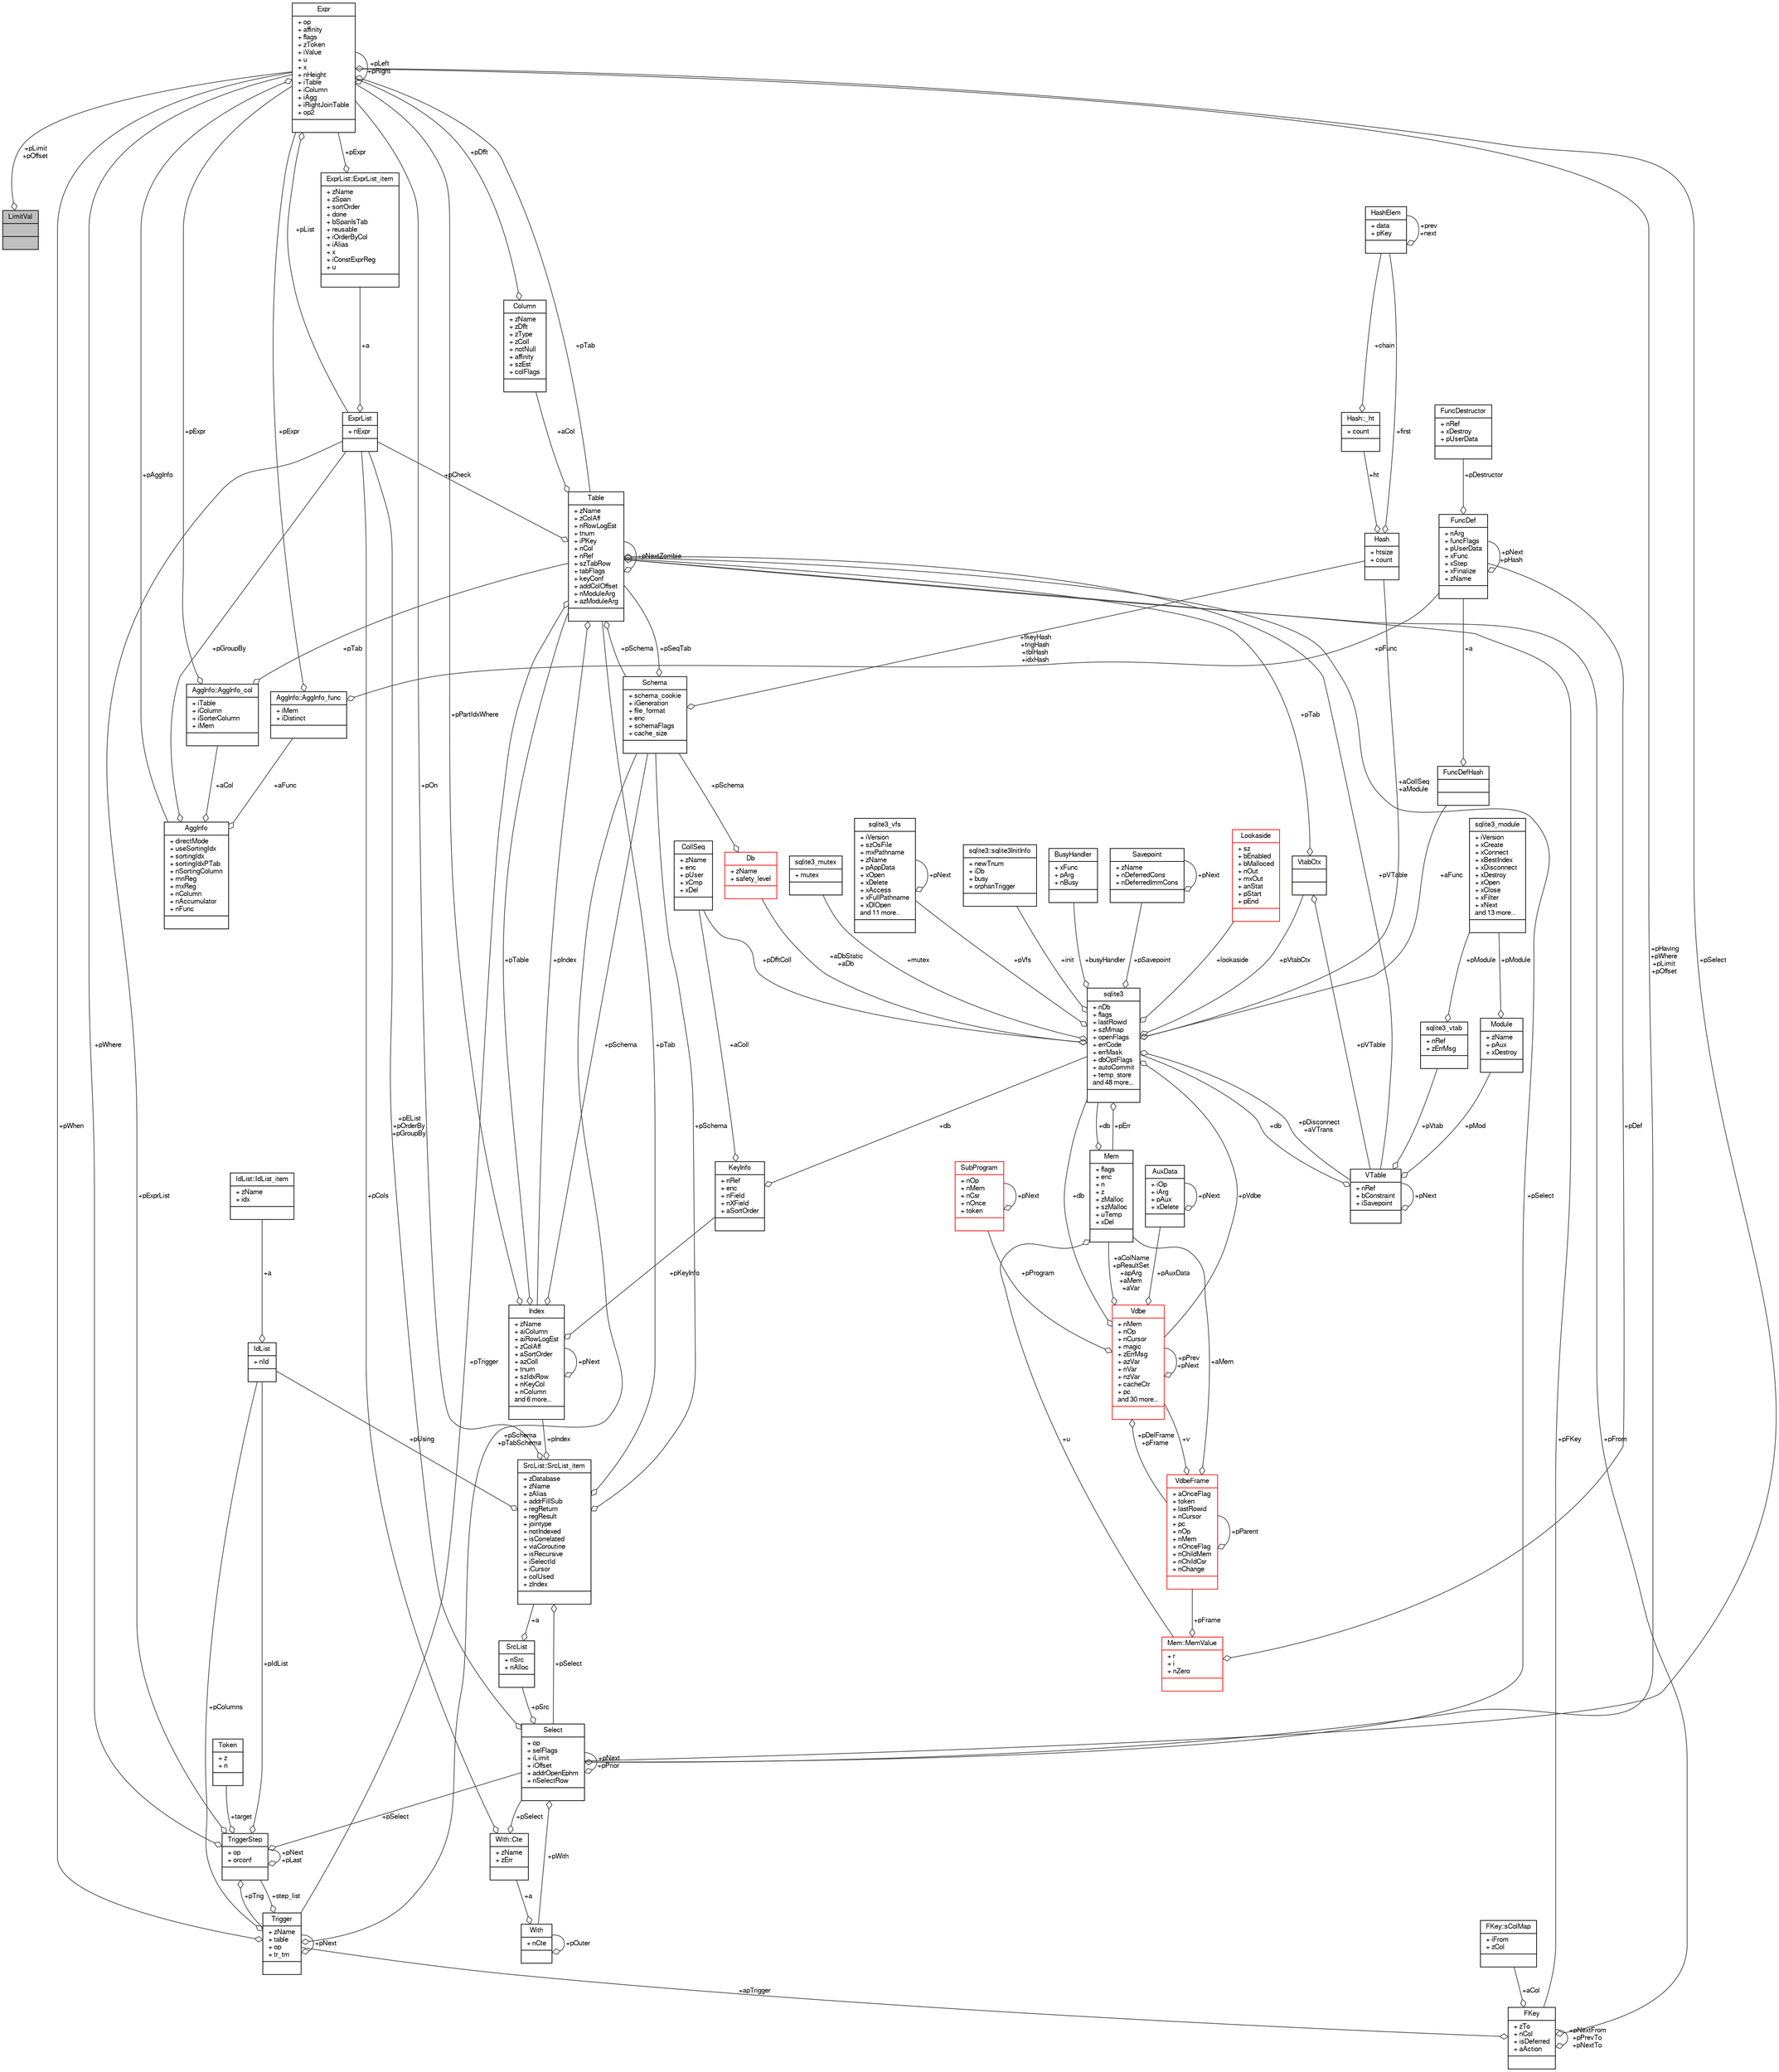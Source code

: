 digraph "LimitVal"
{
  edge [fontname="FreeSans",fontsize="10",labelfontname="FreeSans",labelfontsize="10"];
  node [fontname="FreeSans",fontsize="10",shape=record];
  Node1 [label="{LimitVal\n||}",height=0.2,width=0.4,color="black", fillcolor="grey75", style="filled", fontcolor="black"];
  Node2 -> Node1 [color="grey25",fontsize="10",style="solid",label=" +pLimit\n+pOffset" ,arrowhead="odiamond",fontname="FreeSans"];
  Node2 [label="{Expr\n|+ op\l+ affinity\l+ flags\l+ zToken\l+ iValue\l+ u\l+ x\l+ nHeight\l+ iTable\l+ iColumn\l+ iAgg\l+ iRightJoinTable\l+ op2\l|}",height=0.2,width=0.4,color="black", fillcolor="white", style="filled",URL="$structExpr.html"];
  Node3 -> Node2 [color="grey25",fontsize="10",style="solid",label=" +pAggInfo" ,arrowhead="odiamond",fontname="FreeSans"];
  Node3 [label="{AggInfo\n|+ directMode\l+ useSortingIdx\l+ sortingIdx\l+ sortingIdxPTab\l+ nSortingColumn\l+ mnReg\l+ mxReg\l+ nColumn\l+ nAccumulator\l+ nFunc\l|}",height=0.2,width=0.4,color="black", fillcolor="white", style="filled",URL="$structAggInfo.html"];
  Node4 -> Node3 [color="grey25",fontsize="10",style="solid",label=" +aCol" ,arrowhead="odiamond",fontname="FreeSans"];
  Node4 [label="{AggInfo::AggInfo_col\n|+ iTable\l+ iColumn\l+ iSorterColumn\l+ iMem\l|}",height=0.2,width=0.4,color="black", fillcolor="white", style="filled",URL="$structAggInfo_1_1AggInfo__col.html"];
  Node2 -> Node4 [color="grey25",fontsize="10",style="solid",label=" +pExpr" ,arrowhead="odiamond",fontname="FreeSans"];
  Node5 -> Node4 [color="grey25",fontsize="10",style="solid",label=" +pTab" ,arrowhead="odiamond",fontname="FreeSans"];
  Node5 [label="{Table\n|+ zName\l+ zColAff\l+ nRowLogEst\l+ tnum\l+ iPKey\l+ nCol\l+ nRef\l+ szTabRow\l+ tabFlags\l+ keyConf\l+ addColOffset\l+ nModuleArg\l+ azModuleArg\l|}",height=0.2,width=0.4,color="black", fillcolor="white", style="filled",URL="$structTable.html"];
  Node6 -> Node5 [color="grey25",fontsize="10",style="solid",label=" +pSchema" ,arrowhead="odiamond",fontname="FreeSans"];
  Node6 [label="{Schema\n|+ schema_cookie\l+ iGeneration\l+ file_format\l+ enc\l+ schemaFlags\l+ cache_size\l|}",height=0.2,width=0.4,color="black", fillcolor="white", style="filled",URL="$structSchema.html"];
  Node5 -> Node6 [color="grey25",fontsize="10",style="solid",label=" +pSeqTab" ,arrowhead="odiamond",fontname="FreeSans"];
  Node7 -> Node6 [color="grey25",fontsize="10",style="solid",label=" +fkeyHash\n+trigHash\n+tblHash\n+idxHash" ,arrowhead="odiamond",fontname="FreeSans"];
  Node7 [label="{Hash\n|+ htsize\l+ count\l|}",height=0.2,width=0.4,color="black", fillcolor="white", style="filled",URL="$structHash.html"];
  Node8 -> Node7 [color="grey25",fontsize="10",style="solid",label=" +ht" ,arrowhead="odiamond",fontname="FreeSans"];
  Node8 [label="{Hash::_ht\n|+ count\l|}",height=0.2,width=0.4,color="black", fillcolor="white", style="filled",URL="$structHash_1_1__ht.html"];
  Node9 -> Node8 [color="grey25",fontsize="10",style="solid",label=" +chain" ,arrowhead="odiamond",fontname="FreeSans"];
  Node9 [label="{HashElem\n|+ data\l+ pKey\l|}",height=0.2,width=0.4,color="black", fillcolor="white", style="filled",URL="$structHashElem.html"];
  Node9 -> Node9 [color="grey25",fontsize="10",style="solid",label=" +prev\n+next" ,arrowhead="odiamond",fontname="FreeSans"];
  Node9 -> Node7 [color="grey25",fontsize="10",style="solid",label=" +first" ,arrowhead="odiamond",fontname="FreeSans"];
  Node10 -> Node5 [color="grey25",fontsize="10",style="solid",label=" +aCol" ,arrowhead="odiamond",fontname="FreeSans"];
  Node10 [label="{Column\n|+ zName\l+ zDflt\l+ zType\l+ zColl\l+ notNull\l+ affinity\l+ szEst\l+ colFlags\l|}",height=0.2,width=0.4,color="black", fillcolor="white", style="filled",URL="$structColumn.html"];
  Node2 -> Node10 [color="grey25",fontsize="10",style="solid",label=" +pDflt" ,arrowhead="odiamond",fontname="FreeSans"];
  Node11 -> Node5 [color="grey25",fontsize="10",style="solid",label=" +pFKey" ,arrowhead="odiamond",fontname="FreeSans"];
  Node11 [label="{FKey\n|+ zTo\l+ nCol\l+ isDeferred\l+ aAction\l|}",height=0.2,width=0.4,color="black", fillcolor="white", style="filled",URL="$structFKey.html"];
  Node12 -> Node11 [color="grey25",fontsize="10",style="solid",label=" +aCol" ,arrowhead="odiamond",fontname="FreeSans"];
  Node12 [label="{FKey::sColMap\n|+ iFrom\l+ zCol\l|}",height=0.2,width=0.4,color="black", fillcolor="white", style="filled",URL="$structFKey_1_1sColMap.html"];
  Node11 -> Node11 [color="grey25",fontsize="10",style="solid",label=" +pNextFrom\n+pPrevTo\n+pNextTo" ,arrowhead="odiamond",fontname="FreeSans"];
  Node5 -> Node11 [color="grey25",fontsize="10",style="solid",label=" +pFrom" ,arrowhead="odiamond",fontname="FreeSans"];
  Node13 -> Node11 [color="grey25",fontsize="10",style="solid",label=" +apTrigger" ,arrowhead="odiamond",fontname="FreeSans"];
  Node13 [label="{Trigger\n|+ zName\l+ table\l+ op\l+ tr_tm\l|}",height=0.2,width=0.4,color="black", fillcolor="white", style="filled",URL="$structTrigger.html"];
  Node14 -> Node13 [color="grey25",fontsize="10",style="solid",label=" +step_list" ,arrowhead="odiamond",fontname="FreeSans"];
  Node14 [label="{TriggerStep\n|+ op\l+ orconf\l|}",height=0.2,width=0.4,color="black", fillcolor="white", style="filled",URL="$structTriggerStep.html"];
  Node14 -> Node14 [color="grey25",fontsize="10",style="solid",label=" +pNext\n+pLast" ,arrowhead="odiamond",fontname="FreeSans"];
  Node2 -> Node14 [color="grey25",fontsize="10",style="solid",label=" +pWhere" ,arrowhead="odiamond",fontname="FreeSans"];
  Node15 -> Node14 [color="grey25",fontsize="10",style="solid",label=" +target" ,arrowhead="odiamond",fontname="FreeSans"];
  Node15 [label="{Token\n|+ z\l+ n\l|}",height=0.2,width=0.4,color="black", fillcolor="white", style="filled",URL="$structToken.html"];
  Node16 -> Node14 [color="grey25",fontsize="10",style="solid",label=" +pIdList" ,arrowhead="odiamond",fontname="FreeSans"];
  Node16 [label="{IdList\n|+ nId\l|}",height=0.2,width=0.4,color="black", fillcolor="white", style="filled",URL="$structIdList.html"];
  Node17 -> Node16 [color="grey25",fontsize="10",style="solid",label=" +a" ,arrowhead="odiamond",fontname="FreeSans"];
  Node17 [label="{IdList::IdList_item\n|+ zName\l+ idx\l|}",height=0.2,width=0.4,color="black", fillcolor="white", style="filled",URL="$structIdList_1_1IdList__item.html"];
  Node18 -> Node14 [color="grey25",fontsize="10",style="solid",label=" +pSelect" ,arrowhead="odiamond",fontname="FreeSans"];
  Node18 [label="{Select\n|+ op\l+ selFlags\l+ iLimit\l+ iOffset\l+ addrOpenEphm\l+ nSelectRow\l|}",height=0.2,width=0.4,color="black", fillcolor="white", style="filled",URL="$structSelect.html"];
  Node2 -> Node18 [color="grey25",fontsize="10",style="solid",label=" +pHaving\n+pWhere\n+pLimit\n+pOffset" ,arrowhead="odiamond",fontname="FreeSans"];
  Node19 -> Node18 [color="grey25",fontsize="10",style="solid",label=" +pWith" ,arrowhead="odiamond",fontname="FreeSans"];
  Node19 [label="{With\n|+ nCte\l|}",height=0.2,width=0.4,color="black", fillcolor="white", style="filled",URL="$structWith.html"];
  Node20 -> Node19 [color="grey25",fontsize="10",style="solid",label=" +a" ,arrowhead="odiamond",fontname="FreeSans"];
  Node20 [label="{With::Cte\n|+ zName\l+ zErr\l|}",height=0.2,width=0.4,color="black", fillcolor="white", style="filled",URL="$structWith_1_1Cte.html"];
  Node18 -> Node20 [color="grey25",fontsize="10",style="solid",label=" +pSelect" ,arrowhead="odiamond",fontname="FreeSans"];
  Node21 -> Node20 [color="grey25",fontsize="10",style="solid",label=" +pCols" ,arrowhead="odiamond",fontname="FreeSans"];
  Node21 [label="{ExprList\n|+ nExpr\l|}",height=0.2,width=0.4,color="black", fillcolor="white", style="filled",URL="$structExprList.html"];
  Node22 -> Node21 [color="grey25",fontsize="10",style="solid",label=" +a" ,arrowhead="odiamond",fontname="FreeSans"];
  Node22 [label="{ExprList::ExprList_item\n|+ zName\l+ zSpan\l+ sortOrder\l+ done\l+ bSpanIsTab\l+ reusable\l+ iOrderByCol\l+ iAlias\l+ x\l+ iConstExprReg\l+ u\l|}",height=0.2,width=0.4,color="black", fillcolor="white", style="filled",URL="$structExprList_1_1ExprList__item.html"];
  Node2 -> Node22 [color="grey25",fontsize="10",style="solid",label=" +pExpr" ,arrowhead="odiamond",fontname="FreeSans"];
  Node19 -> Node19 [color="grey25",fontsize="10",style="solid",label=" +pOuter" ,arrowhead="odiamond",fontname="FreeSans"];
  Node18 -> Node18 [color="grey25",fontsize="10",style="solid",label=" +pNext\n+pPrior" ,arrowhead="odiamond",fontname="FreeSans"];
  Node23 -> Node18 [color="grey25",fontsize="10",style="solid",label=" +pSrc" ,arrowhead="odiamond",fontname="FreeSans"];
  Node23 [label="{SrcList\n|+ nSrc\l+ nAlloc\l|}",height=0.2,width=0.4,color="black", fillcolor="white", style="filled",URL="$structSrcList.html"];
  Node24 -> Node23 [color="grey25",fontsize="10",style="solid",label=" +a" ,arrowhead="odiamond",fontname="FreeSans"];
  Node24 [label="{SrcList::SrcList_item\n|+ zDatabase\l+ zName\l+ zAlias\l+ addrFillSub\l+ regReturn\l+ regResult\l+ jointype\l+ notIndexed\l+ isCorrelated\l+ viaCoroutine\l+ isRecursive\l+ iSelectId\l+ iCursor\l+ colUsed\l+ zIndex\l|}",height=0.2,width=0.4,color="black", fillcolor="white", style="filled",URL="$structSrcList_1_1SrcList__item.html"];
  Node6 -> Node24 [color="grey25",fontsize="10",style="solid",label=" +pSchema" ,arrowhead="odiamond",fontname="FreeSans"];
  Node2 -> Node24 [color="grey25",fontsize="10",style="solid",label=" +pOn" ,arrowhead="odiamond",fontname="FreeSans"];
  Node16 -> Node24 [color="grey25",fontsize="10",style="solid",label=" +pUsing" ,arrowhead="odiamond",fontname="FreeSans"];
  Node5 -> Node24 [color="grey25",fontsize="10",style="solid",label=" +pTab" ,arrowhead="odiamond",fontname="FreeSans"];
  Node18 -> Node24 [color="grey25",fontsize="10",style="solid",label=" +pSelect" ,arrowhead="odiamond",fontname="FreeSans"];
  Node25 -> Node24 [color="grey25",fontsize="10",style="solid",label=" +pIndex" ,arrowhead="odiamond",fontname="FreeSans"];
  Node25 [label="{Index\n|+ zName\l+ aiColumn\l+ aiRowLogEst\l+ zColAff\l+ aSortOrder\l+ azColl\l+ tnum\l+ szIdxRow\l+ nKeyCol\l+ nColumn\land 6 more...\l|}",height=0.2,width=0.4,color="black", fillcolor="white", style="filled",URL="$structIndex.html"];
  Node6 -> Node25 [color="grey25",fontsize="10",style="solid",label=" +pSchema" ,arrowhead="odiamond",fontname="FreeSans"];
  Node2 -> Node25 [color="grey25",fontsize="10",style="solid",label=" +pPartIdxWhere" ,arrowhead="odiamond",fontname="FreeSans"];
  Node5 -> Node25 [color="grey25",fontsize="10",style="solid",label=" +pTable" ,arrowhead="odiamond",fontname="FreeSans"];
  Node26 -> Node25 [color="grey25",fontsize="10",style="solid",label=" +pKeyInfo" ,arrowhead="odiamond",fontname="FreeSans"];
  Node26 [label="{KeyInfo\n|+ nRef\l+ enc\l+ nField\l+ nXField\l+ aSortOrder\l|}",height=0.2,width=0.4,color="black", fillcolor="white", style="filled",URL="$structKeyInfo.html"];
  Node27 -> Node26 [color="grey25",fontsize="10",style="solid",label=" +db" ,arrowhead="odiamond",fontname="FreeSans"];
  Node27 [label="{sqlite3\n|+ nDb\l+ flags\l+ lastRowid\l+ szMmap\l+ openFlags\l+ errCode\l+ errMask\l+ dbOptFlags\l+ autoCommit\l+ temp_store\land 48 more...\l|}",height=0.2,width=0.4,color="black", fillcolor="white", style="filled",URL="$structsqlite3.html"];
  Node28 -> Node27 [color="grey25",fontsize="10",style="solid",label=" +pErr" ,arrowhead="odiamond",fontname="FreeSans"];
  Node28 [label="{Mem\n|+ flags\l+ enc\l+ n\l+ z\l+ zMalloc\l+ szMalloc\l+ uTemp\l+ xDel\l|}",height=0.2,width=0.4,color="black", fillcolor="white", style="filled",URL="$structMem.html"];
  Node29 -> Node28 [color="grey25",fontsize="10",style="solid",label=" +u" ,arrowhead="odiamond",fontname="FreeSans"];
  Node29 [label="{Mem::MemValue\n|+ r\l+ i\l+ nZero\l|}",height=0.2,width=0.4,color="red", fillcolor="white", style="filled",URL="$unionMem_1_1MemValue.html"];
  Node30 -> Node29 [color="grey25",fontsize="10",style="solid",label=" +pFrame" ,arrowhead="odiamond",fontname="FreeSans"];
  Node30 [label="{VdbeFrame\n|+ aOnceFlag\l+ token\l+ lastRowid\l+ nCursor\l+ pc\l+ nOp\l+ nMem\l+ nOnceFlag\l+ nChildMem\l+ nChildCsr\l+ nChange\l|}",height=0.2,width=0.4,color="red", fillcolor="white", style="filled",URL="$structVdbeFrame.html"];
  Node28 -> Node30 [color="grey25",fontsize="10",style="solid",label=" +aMem" ,arrowhead="odiamond",fontname="FreeSans"];
  Node31 -> Node30 [color="grey25",fontsize="10",style="solid",label=" +v" ,arrowhead="odiamond",fontname="FreeSans"];
  Node31 [label="{Vdbe\n|+ nMem\l+ nOp\l+ nCursor\l+ magic\l+ zErrMsg\l+ azVar\l+ nVar\l+ nzVar\l+ cacheCtr\l+ pc\land 30 more...\l|}",height=0.2,width=0.4,color="red", fillcolor="white", style="filled",URL="$structVdbe.html"];
  Node31 -> Node31 [color="grey25",fontsize="10",style="solid",label=" +pPrev\n+pNext" ,arrowhead="odiamond",fontname="FreeSans"];
  Node28 -> Node31 [color="grey25",fontsize="10",style="solid",label=" +aColName\n+pResultSet\n+apArg\n+aMem\n+aVar" ,arrowhead="odiamond",fontname="FreeSans"];
  Node27 -> Node31 [color="grey25",fontsize="10",style="solid",label=" +db" ,arrowhead="odiamond",fontname="FreeSans"];
  Node30 -> Node31 [color="grey25",fontsize="10",style="solid",label=" +pDelFrame\n+pFrame" ,arrowhead="odiamond",fontname="FreeSans"];
  Node32 -> Node31 [color="grey25",fontsize="10",style="solid",label=" +pAuxData" ,arrowhead="odiamond",fontname="FreeSans"];
  Node32 [label="{AuxData\n|+ iOp\l+ iArg\l+ pAux\l+ xDelete\l|}",height=0.2,width=0.4,color="black", fillcolor="white", style="filled",URL="$structAuxData.html"];
  Node32 -> Node32 [color="grey25",fontsize="10",style="solid",label=" +pNext" ,arrowhead="odiamond",fontname="FreeSans"];
  Node33 -> Node31 [color="grey25",fontsize="10",style="solid",label=" +pProgram" ,arrowhead="odiamond",fontname="FreeSans"];
  Node33 [label="{SubProgram\n|+ nOp\l+ nMem\l+ nCsr\l+ nOnce\l+ token\l|}",height=0.2,width=0.4,color="red", fillcolor="white", style="filled",URL="$structSubProgram.html"];
  Node33 -> Node33 [color="grey25",fontsize="10",style="solid",label=" +pNext" ,arrowhead="odiamond",fontname="FreeSans"];
  Node30 -> Node30 [color="grey25",fontsize="10",style="solid",label=" +pParent" ,arrowhead="odiamond",fontname="FreeSans"];
  Node40 -> Node29 [color="grey25",fontsize="10",style="solid",label=" +pDef" ,arrowhead="odiamond",fontname="FreeSans"];
  Node40 [label="{FuncDef\n|+ nArg\l+ funcFlags\l+ pUserData\l+ xFunc\l+ xStep\l+ xFinalize\l+ zName\l|}",height=0.2,width=0.4,color="black", fillcolor="white", style="filled",URL="$structFuncDef.html"];
  Node41 -> Node40 [color="grey25",fontsize="10",style="solid",label=" +pDestructor" ,arrowhead="odiamond",fontname="FreeSans"];
  Node41 [label="{FuncDestructor\n|+ nRef\l+ xDestroy\l+ pUserData\l|}",height=0.2,width=0.4,color="black", fillcolor="white", style="filled",URL="$structFuncDestructor.html"];
  Node40 -> Node40 [color="grey25",fontsize="10",style="solid",label=" +pNext\n+pHash" ,arrowhead="odiamond",fontname="FreeSans"];
  Node27 -> Node28 [color="grey25",fontsize="10",style="solid",label=" +db" ,arrowhead="odiamond",fontname="FreeSans"];
  Node31 -> Node27 [color="grey25",fontsize="10",style="solid",label=" +pVdbe" ,arrowhead="odiamond",fontname="FreeSans"];
  Node81 -> Node27 [color="grey25",fontsize="10",style="solid",label=" +pSavepoint" ,arrowhead="odiamond",fontname="FreeSans"];
  Node81 [label="{Savepoint\n|+ zName\l+ nDeferredCons\l+ nDeferredImmCons\l|}",height=0.2,width=0.4,color="black", fillcolor="white", style="filled",URL="$structSavepoint.html"];
  Node81 -> Node81 [color="grey25",fontsize="10",style="solid",label=" +pNext" ,arrowhead="odiamond",fontname="FreeSans"];
  Node82 -> Node27 [color="grey25",fontsize="10",style="solid",label=" +aFunc" ,arrowhead="odiamond",fontname="FreeSans"];
  Node82 [label="{FuncDefHash\n||}",height=0.2,width=0.4,color="black", fillcolor="white", style="filled",URL="$structFuncDefHash.html"];
  Node40 -> Node82 [color="grey25",fontsize="10",style="solid",label=" +a" ,arrowhead="odiamond",fontname="FreeSans"];
  Node83 -> Node27 [color="grey25",fontsize="10",style="solid",label=" +lookaside" ,arrowhead="odiamond",fontname="FreeSans"];
  Node83 [label="{Lookaside\n|+ sz\l+ bEnabled\l+ bMalloced\l+ nOut\l+ mxOut\l+ anStat\l+ pStart\l+ pEnd\l|}",height=0.2,width=0.4,color="red", fillcolor="white", style="filled",URL="$structLookaside.html"];
  Node47 -> Node27 [color="grey25",fontsize="10",style="solid",label=" +mutex" ,arrowhead="odiamond",fontname="FreeSans"];
  Node47 [label="{sqlite3_mutex\n|+ mutex\l|}",height=0.2,width=0.4,color="black", fillcolor="white", style="filled",URL="$structsqlite3__mutex.html"];
  Node58 -> Node27 [color="grey25",fontsize="10",style="solid",label=" +pVfs" ,arrowhead="odiamond",fontname="FreeSans"];
  Node58 [label="{sqlite3_vfs\n|+ iVersion\l+ szOsFile\l+ mxPathname\l+ zName\l+ pAppData\l+ xOpen\l+ xDelete\l+ xAccess\l+ xFullPathname\l+ xDlOpen\land 11 more...\l|}",height=0.2,width=0.4,color="black", fillcolor="white", style="filled",URL="$structsqlite3__vfs.html"];
  Node58 -> Node58 [color="grey25",fontsize="10",style="solid",label=" +pNext" ,arrowhead="odiamond",fontname="FreeSans"];
  Node85 -> Node27 [color="grey25",fontsize="10",style="solid",label=" +init" ,arrowhead="odiamond",fontname="FreeSans"];
  Node85 [label="{sqlite3::sqlite3InitInfo\n|+ newTnum\l+ iDb\l+ busy\l+ orphanTrigger\l|}",height=0.2,width=0.4,color="black", fillcolor="white", style="filled",URL="$structsqlite3_1_1sqlite3InitInfo.html"];
  Node86 -> Node27 [color="grey25",fontsize="10",style="solid",label=" +busyHandler" ,arrowhead="odiamond",fontname="FreeSans"];
  Node86 [label="{BusyHandler\n|+ xFunc\l+ pArg\l+ nBusy\l|}",height=0.2,width=0.4,color="black", fillcolor="white", style="filled",URL="$structBusyHandler.html"];
  Node87 -> Node27 [color="grey25",fontsize="10",style="solid",label=" +pVtabCtx" ,arrowhead="odiamond",fontname="FreeSans"];
  Node87 [label="{VtabCtx\n||}",height=0.2,width=0.4,color="black", fillcolor="white", style="filled",URL="$structVtabCtx.html"];
  Node36 -> Node87 [color="grey25",fontsize="10",style="solid",label=" +pVTable" ,arrowhead="odiamond",fontname="FreeSans"];
  Node36 [label="{VTable\n|+ nRef\l+ bConstraint\l+ iSavepoint\l|}",height=0.2,width=0.4,color="black", fillcolor="white", style="filled",URL="$structVTable.html"];
  Node27 -> Node36 [color="grey25",fontsize="10",style="solid",label=" +db" ,arrowhead="odiamond",fontname="FreeSans"];
  Node36 -> Node36 [color="grey25",fontsize="10",style="solid",label=" +pNext" ,arrowhead="odiamond",fontname="FreeSans"];
  Node37 -> Node36 [color="grey25",fontsize="10",style="solid",label=" +pMod" ,arrowhead="odiamond",fontname="FreeSans"];
  Node37 [label="{Module\n|+ zName\l+ pAux\l+ xDestroy\l|}",height=0.2,width=0.4,color="black", fillcolor="white", style="filled",URL="$structModule.html"];
  Node38 -> Node37 [color="grey25",fontsize="10",style="solid",label=" +pModule" ,arrowhead="odiamond",fontname="FreeSans"];
  Node38 [label="{sqlite3_module\n|+ iVersion\l+ xCreate\l+ xConnect\l+ xBestIndex\l+ xDisconnect\l+ xDestroy\l+ xOpen\l+ xClose\l+ xFilter\l+ xNext\land 13 more...\l|}",height=0.2,width=0.4,color="black", fillcolor="white", style="filled",URL="$structsqlite3__module.html"];
  Node39 -> Node36 [color="grey25",fontsize="10",style="solid",label=" +pVtab" ,arrowhead="odiamond",fontname="FreeSans"];
  Node39 [label="{sqlite3_vtab\n|+ nRef\l+ zErrMsg\l|}",height=0.2,width=0.4,color="black", fillcolor="white", style="filled",URL="$structsqlite3__vtab.html"];
  Node38 -> Node39 [color="grey25",fontsize="10",style="solid",label=" +pModule" ,arrowhead="odiamond",fontname="FreeSans"];
  Node5 -> Node87 [color="grey25",fontsize="10",style="solid",label=" +pTab" ,arrowhead="odiamond",fontname="FreeSans"];
  Node35 -> Node27 [color="grey25",fontsize="10",style="solid",label=" +pDfltColl" ,arrowhead="odiamond",fontname="FreeSans"];
  Node35 [label="{CollSeq\n|+ zName\l+ enc\l+ pUser\l+ xCmp\l+ xDel\l|}",height=0.2,width=0.4,color="black", fillcolor="white", style="filled",URL="$structCollSeq.html"];
  Node36 -> Node27 [color="grey25",fontsize="10",style="solid",label=" +pDisconnect\n+aVTrans" ,arrowhead="odiamond",fontname="FreeSans"];
  Node88 -> Node27 [color="grey25",fontsize="10",style="solid",label=" +aDbStatic\n+aDb" ,arrowhead="odiamond",fontname="FreeSans"];
  Node88 [label="{Db\n|+ zName\l+ safety_level\l|}",height=0.2,width=0.4,color="red", fillcolor="white", style="filled",URL="$structDb.html"];
  Node6 -> Node88 [color="grey25",fontsize="10",style="solid",label=" +pSchema" ,arrowhead="odiamond",fontname="FreeSans"];
  Node7 -> Node27 [color="grey25",fontsize="10",style="solid",label=" +aCollSeq\n+aModule" ,arrowhead="odiamond",fontname="FreeSans"];
  Node35 -> Node26 [color="grey25",fontsize="10",style="solid",label=" +aColl" ,arrowhead="odiamond",fontname="FreeSans"];
  Node25 -> Node25 [color="grey25",fontsize="10",style="solid",label=" +pNext" ,arrowhead="odiamond",fontname="FreeSans"];
  Node21 -> Node18 [color="grey25",fontsize="10",style="solid",label=" +pEList\n+pOrderBy\n+pGroupBy" ,arrowhead="odiamond",fontname="FreeSans"];
  Node13 -> Node14 [color="grey25",fontsize="10",style="solid",label=" +pTrig" ,arrowhead="odiamond",fontname="FreeSans"];
  Node21 -> Node14 [color="grey25",fontsize="10",style="solid",label=" +pExprList" ,arrowhead="odiamond",fontname="FreeSans"];
  Node6 -> Node13 [color="grey25",fontsize="10",style="solid",label=" +pSchema\n+pTabSchema" ,arrowhead="odiamond",fontname="FreeSans"];
  Node2 -> Node13 [color="grey25",fontsize="10",style="solid",label=" +pWhen" ,arrowhead="odiamond",fontname="FreeSans"];
  Node16 -> Node13 [color="grey25",fontsize="10",style="solid",label=" +pColumns" ,arrowhead="odiamond",fontname="FreeSans"];
  Node13 -> Node13 [color="grey25",fontsize="10",style="solid",label=" +pNext" ,arrowhead="odiamond",fontname="FreeSans"];
  Node36 -> Node5 [color="grey25",fontsize="10",style="solid",label=" +pVTable" ,arrowhead="odiamond",fontname="FreeSans"];
  Node5 -> Node5 [color="grey25",fontsize="10",style="solid",label=" +pNextZombie" ,arrowhead="odiamond",fontname="FreeSans"];
  Node13 -> Node5 [color="grey25",fontsize="10",style="solid",label=" +pTrigger" ,arrowhead="odiamond",fontname="FreeSans"];
  Node18 -> Node5 [color="grey25",fontsize="10",style="solid",label=" +pSelect" ,arrowhead="odiamond",fontname="FreeSans"];
  Node21 -> Node5 [color="grey25",fontsize="10",style="solid",label=" +pCheck" ,arrowhead="odiamond",fontname="FreeSans"];
  Node25 -> Node5 [color="grey25",fontsize="10",style="solid",label=" +pIndex" ,arrowhead="odiamond",fontname="FreeSans"];
  Node89 -> Node3 [color="grey25",fontsize="10",style="solid",label=" +aFunc" ,arrowhead="odiamond",fontname="FreeSans"];
  Node89 [label="{AggInfo::AggInfo_func\n|+ iMem\l+ iDistinct\l|}",height=0.2,width=0.4,color="black", fillcolor="white", style="filled",URL="$structAggInfo_1_1AggInfo__func.html"];
  Node2 -> Node89 [color="grey25",fontsize="10",style="solid",label=" +pExpr" ,arrowhead="odiamond",fontname="FreeSans"];
  Node40 -> Node89 [color="grey25",fontsize="10",style="solid",label=" +pFunc" ,arrowhead="odiamond",fontname="FreeSans"];
  Node21 -> Node3 [color="grey25",fontsize="10",style="solid",label=" +pGroupBy" ,arrowhead="odiamond",fontname="FreeSans"];
  Node2 -> Node2 [color="grey25",fontsize="10",style="solid",label=" +pLeft\n+pRight" ,arrowhead="odiamond",fontname="FreeSans"];
  Node5 -> Node2 [color="grey25",fontsize="10",style="solid",label=" +pTab" ,arrowhead="odiamond",fontname="FreeSans"];
  Node18 -> Node2 [color="grey25",fontsize="10",style="solid",label=" +pSelect" ,arrowhead="odiamond",fontname="FreeSans"];
  Node21 -> Node2 [color="grey25",fontsize="10",style="solid",label=" +pList" ,arrowhead="odiamond",fontname="FreeSans"];
}
